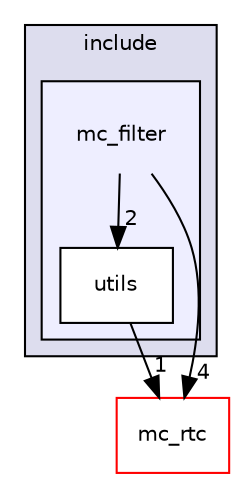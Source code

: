 digraph "include/mc_filter" {
  compound=true
  node [ fontsize="10", fontname="Helvetica"];
  edge [ labelfontsize="10", labelfontname="Helvetica"];
  subgraph clusterdir_d44c64559bbebec7f509842c48db8b23 {
    graph [ bgcolor="#ddddee", pencolor="black", label="include" fontname="Helvetica", fontsize="10", URL="dir_d44c64559bbebec7f509842c48db8b23.html"]
  subgraph clusterdir_81ddcdc3813edc8a5609c37787e58a68 {
    graph [ bgcolor="#eeeeff", pencolor="black", label="" URL="dir_81ddcdc3813edc8a5609c37787e58a68.html"];
    dir_81ddcdc3813edc8a5609c37787e58a68 [shape=plaintext label="mc_filter"];
    dir_8608c29ce9c2a26c1a7ea06a049e1e26 [shape=box label="utils" color="black" fillcolor="white" style="filled" URL="dir_8608c29ce9c2a26c1a7ea06a049e1e26.html"];
  }
  }
  dir_379a22462e4fb075f5428ea3ff528930 [shape=box label="mc_rtc" fillcolor="white" style="filled" color="red" URL="dir_379a22462e4fb075f5428ea3ff528930.html"];
  dir_81ddcdc3813edc8a5609c37787e58a68->dir_379a22462e4fb075f5428ea3ff528930 [headlabel="4", labeldistance=1.5 headhref="dir_000020_000008.html"];
  dir_81ddcdc3813edc8a5609c37787e58a68->dir_8608c29ce9c2a26c1a7ea06a049e1e26 [headlabel="2", labeldistance=1.5 headhref="dir_000020_000021.html"];
  dir_8608c29ce9c2a26c1a7ea06a049e1e26->dir_379a22462e4fb075f5428ea3ff528930 [headlabel="1", labeldistance=1.5 headhref="dir_000021_000008.html"];
}
